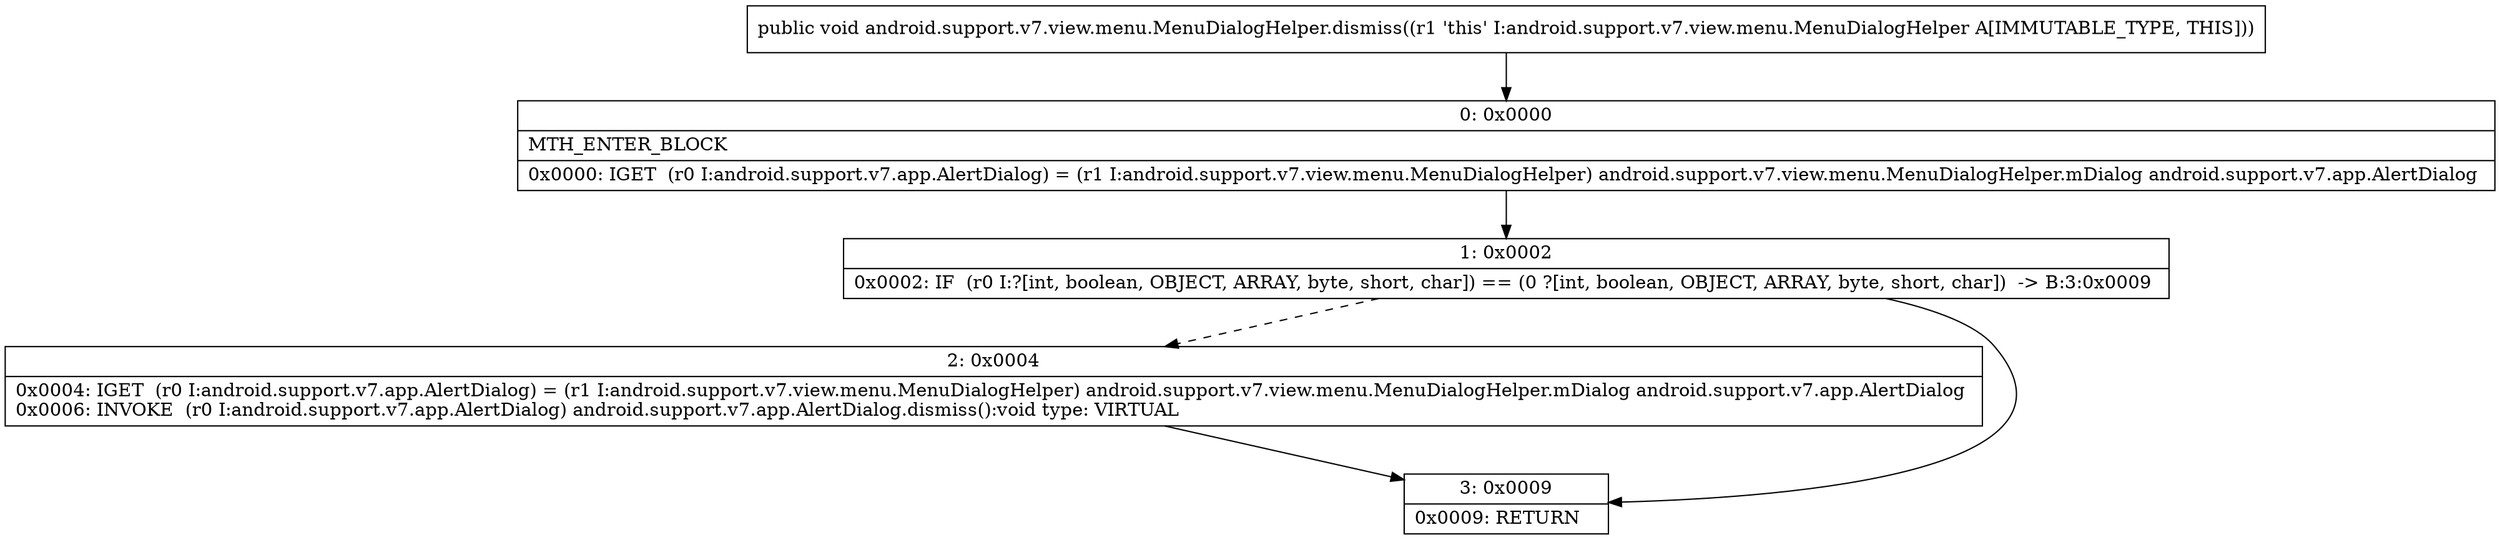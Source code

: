 digraph "CFG forandroid.support.v7.view.menu.MenuDialogHelper.dismiss()V" {
Node_0 [shape=record,label="{0\:\ 0x0000|MTH_ENTER_BLOCK\l|0x0000: IGET  (r0 I:android.support.v7.app.AlertDialog) = (r1 I:android.support.v7.view.menu.MenuDialogHelper) android.support.v7.view.menu.MenuDialogHelper.mDialog android.support.v7.app.AlertDialog \l}"];
Node_1 [shape=record,label="{1\:\ 0x0002|0x0002: IF  (r0 I:?[int, boolean, OBJECT, ARRAY, byte, short, char]) == (0 ?[int, boolean, OBJECT, ARRAY, byte, short, char])  \-\> B:3:0x0009 \l}"];
Node_2 [shape=record,label="{2\:\ 0x0004|0x0004: IGET  (r0 I:android.support.v7.app.AlertDialog) = (r1 I:android.support.v7.view.menu.MenuDialogHelper) android.support.v7.view.menu.MenuDialogHelper.mDialog android.support.v7.app.AlertDialog \l0x0006: INVOKE  (r0 I:android.support.v7.app.AlertDialog) android.support.v7.app.AlertDialog.dismiss():void type: VIRTUAL \l}"];
Node_3 [shape=record,label="{3\:\ 0x0009|0x0009: RETURN   \l}"];
MethodNode[shape=record,label="{public void android.support.v7.view.menu.MenuDialogHelper.dismiss((r1 'this' I:android.support.v7.view.menu.MenuDialogHelper A[IMMUTABLE_TYPE, THIS])) }"];
MethodNode -> Node_0;
Node_0 -> Node_1;
Node_1 -> Node_2[style=dashed];
Node_1 -> Node_3;
Node_2 -> Node_3;
}

